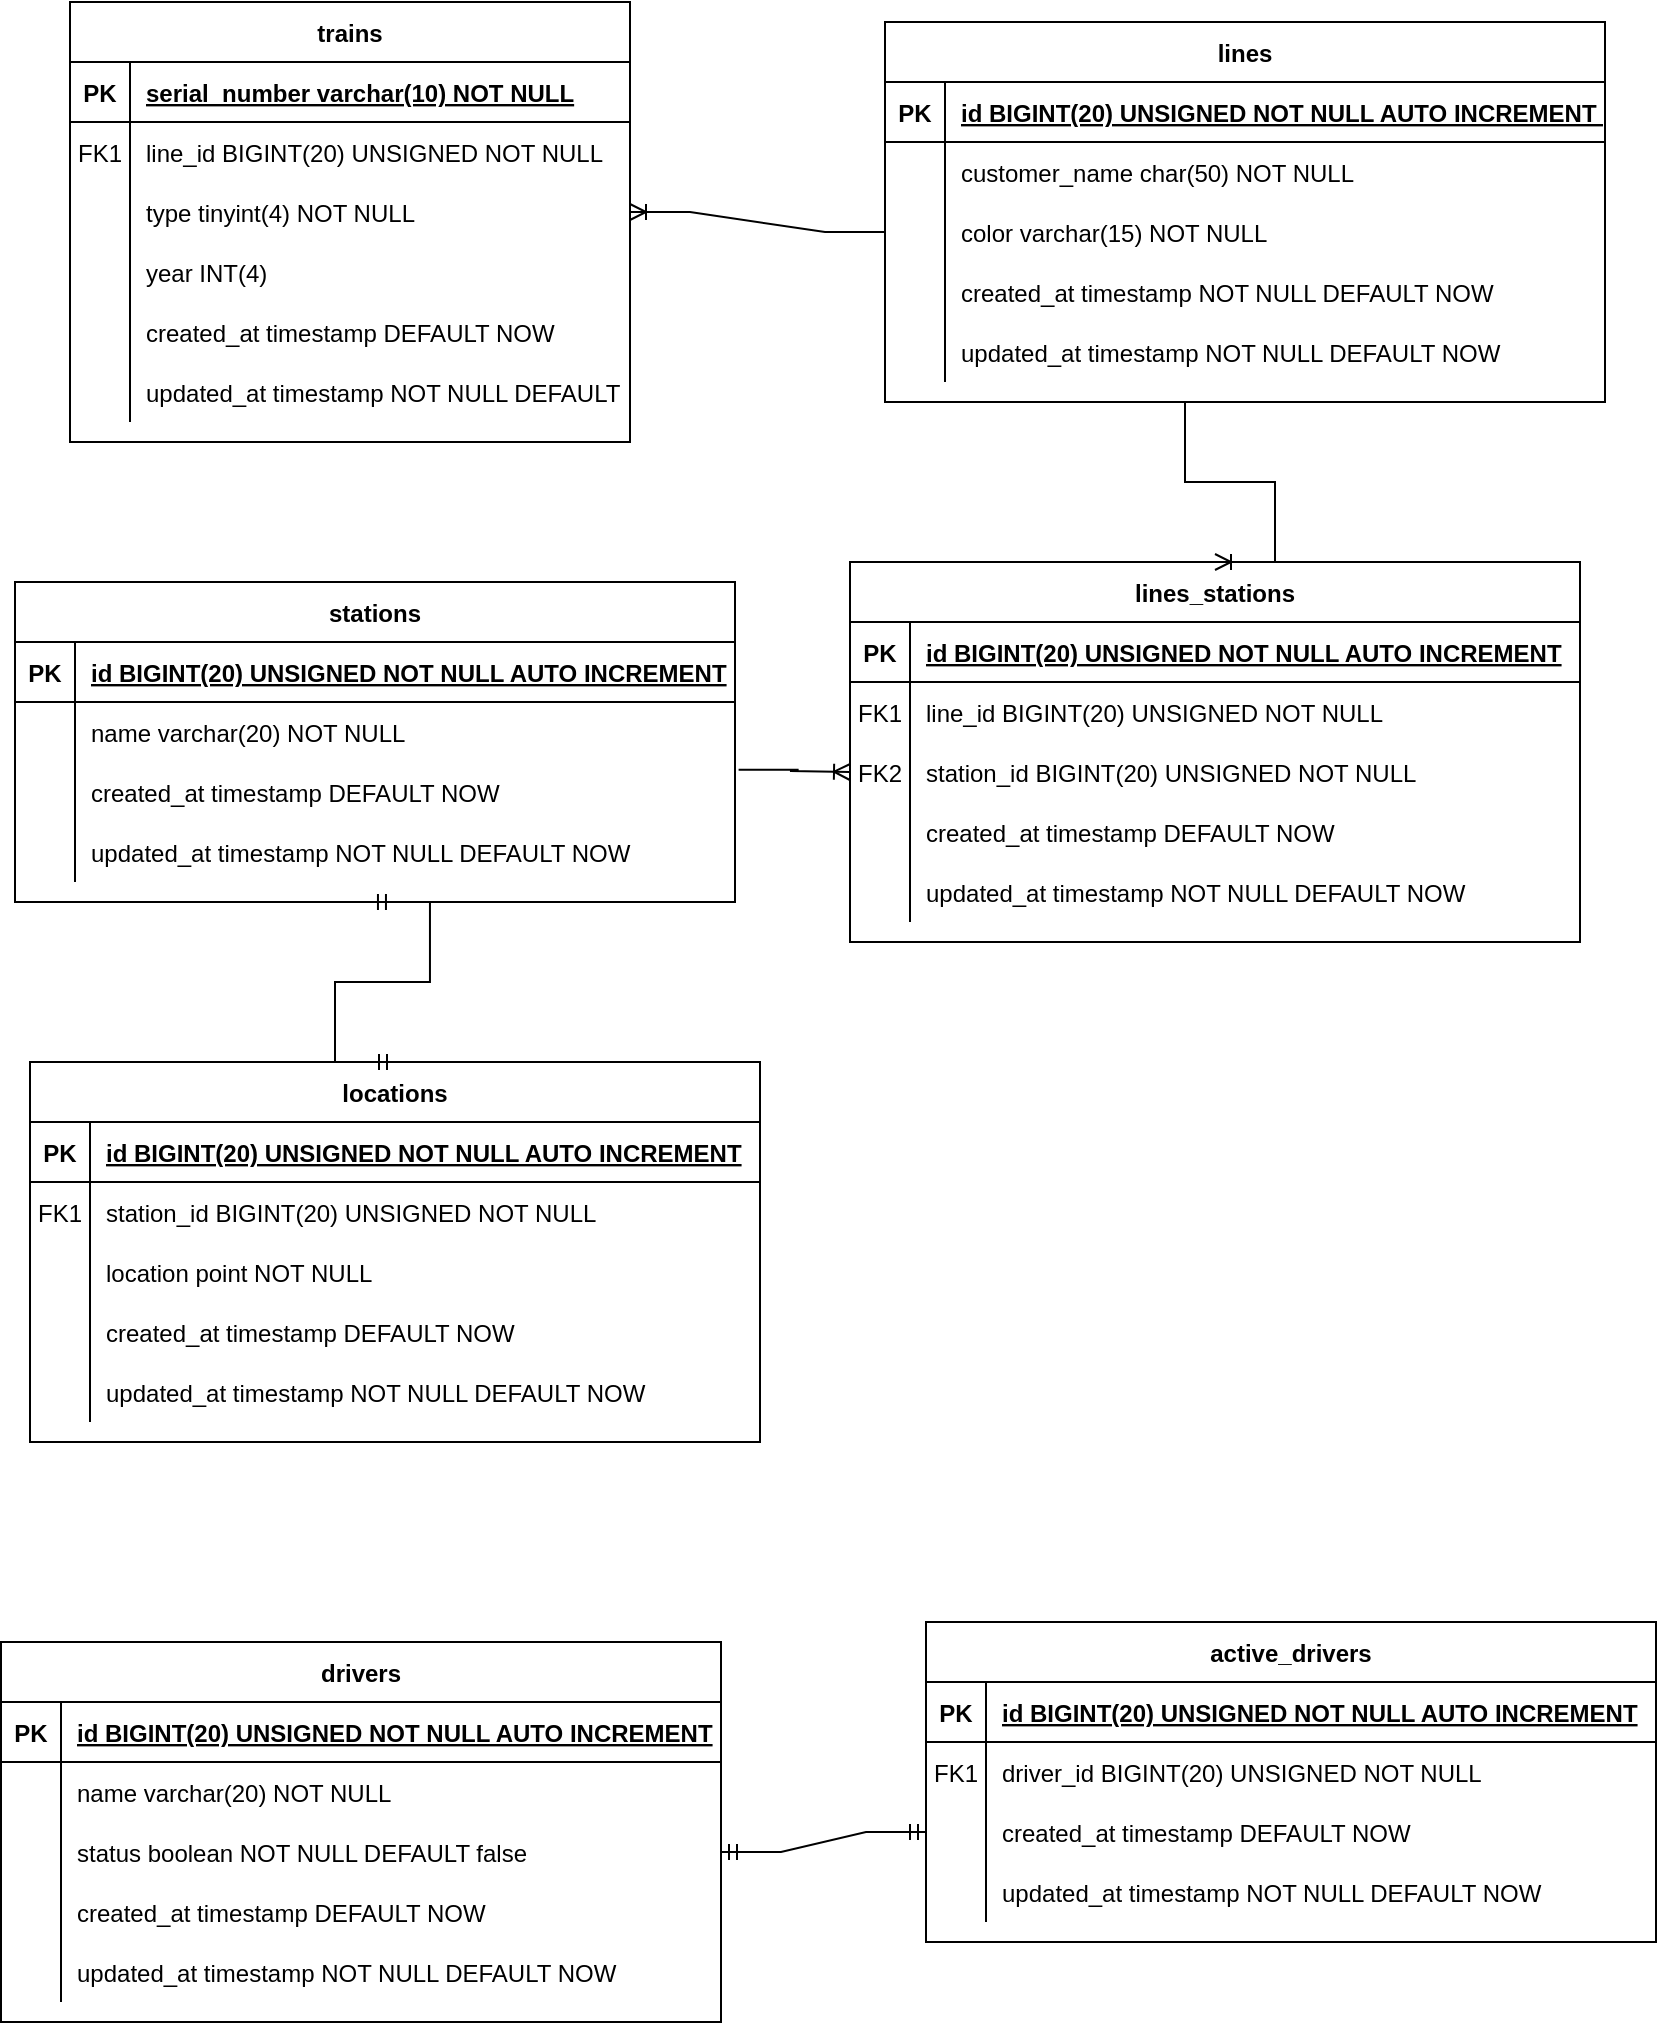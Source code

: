 <mxfile version="20.8.1" type="device"><diagram id="R2lEEEUBdFMjLlhIrx00" name="Page-1"><mxGraphModel dx="2072" dy="723" grid="1" gridSize="10" guides="1" tooltips="1" connect="1" arrows="1" fold="1" page="1" pageScale="1" pageWidth="850" pageHeight="1100" math="0" shadow="0" extFonts="Permanent Marker^https://fonts.googleapis.com/css?family=Permanent+Marker"><root><mxCell id="0"/><mxCell id="1" parent="0"/><mxCell id="Q-LQ-o-IwUL0EkkC308f-1" value="lines" style="shape=table;startSize=30;container=1;collapsible=1;childLayout=tableLayout;fixedRows=1;rowLines=0;fontStyle=1;align=center;resizeLast=1;" vertex="1" parent="1"><mxGeometry x="-392.5" y="20" width="360" height="190" as="geometry"><mxRectangle x="-790" y="250" width="70" height="30" as="alternateBounds"/></mxGeometry></mxCell><mxCell id="Q-LQ-o-IwUL0EkkC308f-2" value="" style="shape=partialRectangle;collapsible=0;dropTarget=0;pointerEvents=0;fillColor=none;points=[[0,0.5],[1,0.5]];portConstraint=eastwest;top=0;left=0;right=0;bottom=1;" vertex="1" parent="Q-LQ-o-IwUL0EkkC308f-1"><mxGeometry y="30" width="360" height="30" as="geometry"/></mxCell><mxCell id="Q-LQ-o-IwUL0EkkC308f-3" value="PK" style="shape=partialRectangle;overflow=hidden;connectable=0;fillColor=none;top=0;left=0;bottom=0;right=0;fontStyle=1;" vertex="1" parent="Q-LQ-o-IwUL0EkkC308f-2"><mxGeometry width="30" height="30" as="geometry"><mxRectangle width="30" height="30" as="alternateBounds"/></mxGeometry></mxCell><mxCell id="Q-LQ-o-IwUL0EkkC308f-4" value="id BIGINT(20) UNSIGNED NOT NULL AUTO INCREMENT " style="shape=partialRectangle;overflow=hidden;connectable=0;fillColor=none;top=0;left=0;bottom=0;right=0;align=left;spacingLeft=6;fontStyle=5;" vertex="1" parent="Q-LQ-o-IwUL0EkkC308f-2"><mxGeometry x="30" width="330" height="30" as="geometry"><mxRectangle width="330" height="30" as="alternateBounds"/></mxGeometry></mxCell><mxCell id="Q-LQ-o-IwUL0EkkC308f-5" value="" style="shape=partialRectangle;collapsible=0;dropTarget=0;pointerEvents=0;fillColor=none;points=[[0,0.5],[1,0.5]];portConstraint=eastwest;top=0;left=0;right=0;bottom=0;" vertex="1" parent="Q-LQ-o-IwUL0EkkC308f-1"><mxGeometry y="60" width="360" height="30" as="geometry"/></mxCell><mxCell id="Q-LQ-o-IwUL0EkkC308f-6" value="" style="shape=partialRectangle;overflow=hidden;connectable=0;fillColor=none;top=0;left=0;bottom=0;right=0;" vertex="1" parent="Q-LQ-o-IwUL0EkkC308f-5"><mxGeometry width="30" height="30" as="geometry"><mxRectangle width="30" height="30" as="alternateBounds"/></mxGeometry></mxCell><mxCell id="Q-LQ-o-IwUL0EkkC308f-7" value="customer_name char(50) NOT NULL" style="shape=partialRectangle;overflow=hidden;connectable=0;fillColor=none;top=0;left=0;bottom=0;right=0;align=left;spacingLeft=6;" vertex="1" parent="Q-LQ-o-IwUL0EkkC308f-5"><mxGeometry x="30" width="330" height="30" as="geometry"><mxRectangle width="330" height="30" as="alternateBounds"/></mxGeometry></mxCell><mxCell id="Q-LQ-o-IwUL0EkkC308f-8" value="" style="shape=partialRectangle;collapsible=0;dropTarget=0;pointerEvents=0;fillColor=none;points=[[0,0.5],[1,0.5]];portConstraint=eastwest;top=0;left=0;right=0;bottom=0;" vertex="1" parent="Q-LQ-o-IwUL0EkkC308f-1"><mxGeometry y="90" width="360" height="30" as="geometry"/></mxCell><mxCell id="Q-LQ-o-IwUL0EkkC308f-9" value="" style="shape=partialRectangle;overflow=hidden;connectable=0;fillColor=none;top=0;left=0;bottom=0;right=0;" vertex="1" parent="Q-LQ-o-IwUL0EkkC308f-8"><mxGeometry width="30" height="30" as="geometry"><mxRectangle width="30" height="30" as="alternateBounds"/></mxGeometry></mxCell><mxCell id="Q-LQ-o-IwUL0EkkC308f-10" value="color varchar(15) NOT NULL" style="shape=partialRectangle;overflow=hidden;connectable=0;fillColor=none;top=0;left=0;bottom=0;right=0;align=left;spacingLeft=6;" vertex="1" parent="Q-LQ-o-IwUL0EkkC308f-8"><mxGeometry x="30" width="330" height="30" as="geometry"><mxRectangle width="330" height="30" as="alternateBounds"/></mxGeometry></mxCell><mxCell id="Q-LQ-o-IwUL0EkkC308f-11" value="" style="shape=partialRectangle;collapsible=0;dropTarget=0;pointerEvents=0;fillColor=none;points=[[0,0.5],[1,0.5]];portConstraint=eastwest;top=0;left=0;right=0;bottom=0;" vertex="1" parent="Q-LQ-o-IwUL0EkkC308f-1"><mxGeometry y="120" width="360" height="30" as="geometry"/></mxCell><mxCell id="Q-LQ-o-IwUL0EkkC308f-12" value="" style="shape=partialRectangle;overflow=hidden;connectable=0;fillColor=none;top=0;left=0;bottom=0;right=0;" vertex="1" parent="Q-LQ-o-IwUL0EkkC308f-11"><mxGeometry width="30" height="30" as="geometry"><mxRectangle width="30" height="30" as="alternateBounds"/></mxGeometry></mxCell><mxCell id="Q-LQ-o-IwUL0EkkC308f-13" value="created_at timestamp NOT NULL DEFAULT NOW" style="shape=partialRectangle;overflow=hidden;connectable=0;fillColor=none;top=0;left=0;bottom=0;right=0;align=left;spacingLeft=6;" vertex="1" parent="Q-LQ-o-IwUL0EkkC308f-11"><mxGeometry x="30" width="330" height="30" as="geometry"><mxRectangle width="330" height="30" as="alternateBounds"/></mxGeometry></mxCell><mxCell id="Q-LQ-o-IwUL0EkkC308f-14" value="" style="shape=partialRectangle;collapsible=0;dropTarget=0;pointerEvents=0;fillColor=none;points=[[0,0.5],[1,0.5]];portConstraint=eastwest;top=0;left=0;right=0;bottom=0;" vertex="1" parent="Q-LQ-o-IwUL0EkkC308f-1"><mxGeometry y="150" width="360" height="30" as="geometry"/></mxCell><mxCell id="Q-LQ-o-IwUL0EkkC308f-15" value="" style="shape=partialRectangle;overflow=hidden;connectable=0;fillColor=none;top=0;left=0;bottom=0;right=0;" vertex="1" parent="Q-LQ-o-IwUL0EkkC308f-14"><mxGeometry width="30" height="30" as="geometry"><mxRectangle width="30" height="30" as="alternateBounds"/></mxGeometry></mxCell><mxCell id="Q-LQ-o-IwUL0EkkC308f-16" value="updated_at timestamp NOT NULL DEFAULT NOW" style="shape=partialRectangle;overflow=hidden;connectable=0;fillColor=none;top=0;left=0;bottom=0;right=0;align=left;spacingLeft=6;" vertex="1" parent="Q-LQ-o-IwUL0EkkC308f-14"><mxGeometry x="30" width="330" height="30" as="geometry"><mxRectangle width="330" height="30" as="alternateBounds"/></mxGeometry></mxCell><mxCell id="Q-LQ-o-IwUL0EkkC308f-32" value="trains" style="shape=table;startSize=30;container=1;collapsible=1;childLayout=tableLayout;fixedRows=1;rowLines=0;fontStyle=1;align=center;resizeLast=1;" vertex="1" parent="1"><mxGeometry x="-800" y="10" width="280" height="220" as="geometry"/></mxCell><mxCell id="Q-LQ-o-IwUL0EkkC308f-33" value="" style="shape=partialRectangle;collapsible=0;dropTarget=0;pointerEvents=0;fillColor=none;points=[[0,0.5],[1,0.5]];portConstraint=eastwest;top=0;left=0;right=0;bottom=1;" vertex="1" parent="Q-LQ-o-IwUL0EkkC308f-32"><mxGeometry y="30" width="280" height="30" as="geometry"/></mxCell><mxCell id="Q-LQ-o-IwUL0EkkC308f-34" value="PK" style="shape=partialRectangle;overflow=hidden;connectable=0;fillColor=none;top=0;left=0;bottom=0;right=0;fontStyle=1;" vertex="1" parent="Q-LQ-o-IwUL0EkkC308f-33"><mxGeometry width="30" height="30" as="geometry"><mxRectangle width="30" height="30" as="alternateBounds"/></mxGeometry></mxCell><mxCell id="Q-LQ-o-IwUL0EkkC308f-35" value="serial_number varchar(10) NOT NULL" style="shape=partialRectangle;overflow=hidden;connectable=0;fillColor=none;top=0;left=0;bottom=0;right=0;align=left;spacingLeft=6;fontStyle=5;" vertex="1" parent="Q-LQ-o-IwUL0EkkC308f-33"><mxGeometry x="30" width="250" height="30" as="geometry"><mxRectangle width="250" height="30" as="alternateBounds"/></mxGeometry></mxCell><mxCell id="Q-LQ-o-IwUL0EkkC308f-36" value="" style="shape=partialRectangle;collapsible=0;dropTarget=0;pointerEvents=0;fillColor=none;points=[[0,0.5],[1,0.5]];portConstraint=eastwest;top=0;left=0;right=0;bottom=0;" vertex="1" parent="Q-LQ-o-IwUL0EkkC308f-32"><mxGeometry y="60" width="280" height="30" as="geometry"/></mxCell><mxCell id="Q-LQ-o-IwUL0EkkC308f-37" value="FK1" style="shape=partialRectangle;overflow=hidden;connectable=0;fillColor=none;top=0;left=0;bottom=0;right=0;" vertex="1" parent="Q-LQ-o-IwUL0EkkC308f-36"><mxGeometry width="30" height="30" as="geometry"><mxRectangle width="30" height="30" as="alternateBounds"/></mxGeometry></mxCell><mxCell id="Q-LQ-o-IwUL0EkkC308f-38" value="line_id BIGINT(20) UNSIGNED NOT NULL" style="shape=partialRectangle;overflow=hidden;connectable=0;fillColor=none;top=0;left=0;bottom=0;right=0;align=left;spacingLeft=6;" vertex="1" parent="Q-LQ-o-IwUL0EkkC308f-36"><mxGeometry x="30" width="250" height="30" as="geometry"><mxRectangle width="250" height="30" as="alternateBounds"/></mxGeometry></mxCell><mxCell id="Q-LQ-o-IwUL0EkkC308f-39" value="" style="shape=partialRectangle;collapsible=0;dropTarget=0;pointerEvents=0;fillColor=none;points=[[0,0.5],[1,0.5]];portConstraint=eastwest;top=0;left=0;right=0;bottom=0;" vertex="1" parent="Q-LQ-o-IwUL0EkkC308f-32"><mxGeometry y="90" width="280" height="30" as="geometry"/></mxCell><mxCell id="Q-LQ-o-IwUL0EkkC308f-40" value="" style="shape=partialRectangle;overflow=hidden;connectable=0;fillColor=none;top=0;left=0;bottom=0;right=0;" vertex="1" parent="Q-LQ-o-IwUL0EkkC308f-39"><mxGeometry width="30" height="30" as="geometry"><mxRectangle width="30" height="30" as="alternateBounds"/></mxGeometry></mxCell><mxCell id="Q-LQ-o-IwUL0EkkC308f-41" value="type tinyint(4) NOT NULL" style="shape=partialRectangle;overflow=hidden;connectable=0;fillColor=none;top=0;left=0;bottom=0;right=0;align=left;spacingLeft=6;" vertex="1" parent="Q-LQ-o-IwUL0EkkC308f-39"><mxGeometry x="30" width="250" height="30" as="geometry"><mxRectangle width="250" height="30" as="alternateBounds"/></mxGeometry></mxCell><mxCell id="Q-LQ-o-IwUL0EkkC308f-42" value="" style="shape=partialRectangle;collapsible=0;dropTarget=0;pointerEvents=0;fillColor=none;points=[[0,0.5],[1,0.5]];portConstraint=eastwest;top=0;left=0;right=0;bottom=0;" vertex="1" parent="Q-LQ-o-IwUL0EkkC308f-32"><mxGeometry y="120" width="280" height="30" as="geometry"/></mxCell><mxCell id="Q-LQ-o-IwUL0EkkC308f-43" value="" style="shape=partialRectangle;overflow=hidden;connectable=0;fillColor=none;top=0;left=0;bottom=0;right=0;" vertex="1" parent="Q-LQ-o-IwUL0EkkC308f-42"><mxGeometry width="30" height="30" as="geometry"><mxRectangle width="30" height="30" as="alternateBounds"/></mxGeometry></mxCell><mxCell id="Q-LQ-o-IwUL0EkkC308f-44" value="year INT(4) " style="shape=partialRectangle;overflow=hidden;connectable=0;fillColor=none;top=0;left=0;bottom=0;right=0;align=left;spacingLeft=6;" vertex="1" parent="Q-LQ-o-IwUL0EkkC308f-42"><mxGeometry x="30" width="250" height="30" as="geometry"><mxRectangle width="250" height="30" as="alternateBounds"/></mxGeometry></mxCell><mxCell id="Q-LQ-o-IwUL0EkkC308f-45" value="" style="shape=partialRectangle;collapsible=0;dropTarget=0;pointerEvents=0;fillColor=none;points=[[0,0.5],[1,0.5]];portConstraint=eastwest;top=0;left=0;right=0;bottom=0;" vertex="1" parent="Q-LQ-o-IwUL0EkkC308f-32"><mxGeometry y="150" width="280" height="30" as="geometry"/></mxCell><mxCell id="Q-LQ-o-IwUL0EkkC308f-46" value="" style="shape=partialRectangle;overflow=hidden;connectable=0;fillColor=none;top=0;left=0;bottom=0;right=0;" vertex="1" parent="Q-LQ-o-IwUL0EkkC308f-45"><mxGeometry width="30" height="30" as="geometry"><mxRectangle width="30" height="30" as="alternateBounds"/></mxGeometry></mxCell><mxCell id="Q-LQ-o-IwUL0EkkC308f-47" value="created_at timestamp DEFAULT NOW" style="shape=partialRectangle;overflow=hidden;connectable=0;fillColor=none;top=0;left=0;bottom=0;right=0;align=left;spacingLeft=6;" vertex="1" parent="Q-LQ-o-IwUL0EkkC308f-45"><mxGeometry x="30" width="250" height="30" as="geometry"><mxRectangle width="250" height="30" as="alternateBounds"/></mxGeometry></mxCell><mxCell id="Q-LQ-o-IwUL0EkkC308f-48" value="" style="shape=partialRectangle;collapsible=0;dropTarget=0;pointerEvents=0;fillColor=none;points=[[0,0.5],[1,0.5]];portConstraint=eastwest;top=0;left=0;right=0;bottom=0;" vertex="1" parent="Q-LQ-o-IwUL0EkkC308f-32"><mxGeometry y="180" width="280" height="30" as="geometry"/></mxCell><mxCell id="Q-LQ-o-IwUL0EkkC308f-49" value="" style="shape=partialRectangle;overflow=hidden;connectable=0;fillColor=none;top=0;left=0;bottom=0;right=0;" vertex="1" parent="Q-LQ-o-IwUL0EkkC308f-48"><mxGeometry width="30" height="30" as="geometry"><mxRectangle width="30" height="30" as="alternateBounds"/></mxGeometry></mxCell><mxCell id="Q-LQ-o-IwUL0EkkC308f-50" value="updated_at timestamp NOT NULL DEFAULT NOW" style="shape=partialRectangle;overflow=hidden;connectable=0;fillColor=none;top=0;left=0;bottom=0;right=0;align=left;spacingLeft=6;" vertex="1" parent="Q-LQ-o-IwUL0EkkC308f-48"><mxGeometry x="30" width="250" height="30" as="geometry"><mxRectangle width="250" height="30" as="alternateBounds"/></mxGeometry></mxCell><mxCell id="Q-LQ-o-IwUL0EkkC308f-51" value="stations" style="shape=table;startSize=30;container=1;collapsible=1;childLayout=tableLayout;fixedRows=1;rowLines=0;fontStyle=1;align=center;resizeLast=1;" vertex="1" parent="1"><mxGeometry x="-827.5" y="300" width="360" height="160" as="geometry"/></mxCell><mxCell id="Q-LQ-o-IwUL0EkkC308f-52" value="" style="shape=partialRectangle;collapsible=0;dropTarget=0;pointerEvents=0;fillColor=none;points=[[0,0.5],[1,0.5]];portConstraint=eastwest;top=0;left=0;right=0;bottom=1;" vertex="1" parent="Q-LQ-o-IwUL0EkkC308f-51"><mxGeometry y="30" width="360" height="30" as="geometry"/></mxCell><mxCell id="Q-LQ-o-IwUL0EkkC308f-53" value="PK" style="shape=partialRectangle;overflow=hidden;connectable=0;fillColor=none;top=0;left=0;bottom=0;right=0;fontStyle=1;" vertex="1" parent="Q-LQ-o-IwUL0EkkC308f-52"><mxGeometry width="30" height="30" as="geometry"><mxRectangle width="30" height="30" as="alternateBounds"/></mxGeometry></mxCell><mxCell id="Q-LQ-o-IwUL0EkkC308f-54" value="id BIGINT(20) UNSIGNED NOT NULL AUTO INCREMENT" style="shape=partialRectangle;overflow=hidden;connectable=0;fillColor=none;top=0;left=0;bottom=0;right=0;align=left;spacingLeft=6;fontStyle=5;" vertex="1" parent="Q-LQ-o-IwUL0EkkC308f-52"><mxGeometry x="30" width="330" height="30" as="geometry"><mxRectangle width="330" height="30" as="alternateBounds"/></mxGeometry></mxCell><mxCell id="Q-LQ-o-IwUL0EkkC308f-58" value="" style="shape=partialRectangle;collapsible=0;dropTarget=0;pointerEvents=0;fillColor=none;points=[[0,0.5],[1,0.5]];portConstraint=eastwest;top=0;left=0;right=0;bottom=0;" vertex="1" parent="Q-LQ-o-IwUL0EkkC308f-51"><mxGeometry y="60" width="360" height="30" as="geometry"/></mxCell><mxCell id="Q-LQ-o-IwUL0EkkC308f-59" value="" style="shape=partialRectangle;overflow=hidden;connectable=0;fillColor=none;top=0;left=0;bottom=0;right=0;" vertex="1" parent="Q-LQ-o-IwUL0EkkC308f-58"><mxGeometry width="30" height="30" as="geometry"><mxRectangle width="30" height="30" as="alternateBounds"/></mxGeometry></mxCell><mxCell id="Q-LQ-o-IwUL0EkkC308f-60" value="name varchar(20) NOT NULL" style="shape=partialRectangle;overflow=hidden;connectable=0;fillColor=none;top=0;left=0;bottom=0;right=0;align=left;spacingLeft=6;" vertex="1" parent="Q-LQ-o-IwUL0EkkC308f-58"><mxGeometry x="30" width="330" height="30" as="geometry"><mxRectangle width="330" height="30" as="alternateBounds"/></mxGeometry></mxCell><mxCell id="Q-LQ-o-IwUL0EkkC308f-64" value="" style="shape=partialRectangle;collapsible=0;dropTarget=0;pointerEvents=0;fillColor=none;points=[[0,0.5],[1,0.5]];portConstraint=eastwest;top=0;left=0;right=0;bottom=0;" vertex="1" parent="Q-LQ-o-IwUL0EkkC308f-51"><mxGeometry y="90" width="360" height="30" as="geometry"/></mxCell><mxCell id="Q-LQ-o-IwUL0EkkC308f-65" value="" style="shape=partialRectangle;overflow=hidden;connectable=0;fillColor=none;top=0;left=0;bottom=0;right=0;" vertex="1" parent="Q-LQ-o-IwUL0EkkC308f-64"><mxGeometry width="30" height="30" as="geometry"><mxRectangle width="30" height="30" as="alternateBounds"/></mxGeometry></mxCell><mxCell id="Q-LQ-o-IwUL0EkkC308f-66" value="created_at timestamp DEFAULT NOW" style="shape=partialRectangle;overflow=hidden;connectable=0;fillColor=none;top=0;left=0;bottom=0;right=0;align=left;spacingLeft=6;" vertex="1" parent="Q-LQ-o-IwUL0EkkC308f-64"><mxGeometry x="30" width="330" height="30" as="geometry"><mxRectangle width="330" height="30" as="alternateBounds"/></mxGeometry></mxCell><mxCell id="Q-LQ-o-IwUL0EkkC308f-67" value="" style="shape=partialRectangle;collapsible=0;dropTarget=0;pointerEvents=0;fillColor=none;points=[[0,0.5],[1,0.5]];portConstraint=eastwest;top=0;left=0;right=0;bottom=0;" vertex="1" parent="Q-LQ-o-IwUL0EkkC308f-51"><mxGeometry y="120" width="360" height="30" as="geometry"/></mxCell><mxCell id="Q-LQ-o-IwUL0EkkC308f-68" value="" style="shape=partialRectangle;overflow=hidden;connectable=0;fillColor=none;top=0;left=0;bottom=0;right=0;" vertex="1" parent="Q-LQ-o-IwUL0EkkC308f-67"><mxGeometry width="30" height="30" as="geometry"><mxRectangle width="30" height="30" as="alternateBounds"/></mxGeometry></mxCell><mxCell id="Q-LQ-o-IwUL0EkkC308f-69" value="updated_at timestamp NOT NULL DEFAULT NOW" style="shape=partialRectangle;overflow=hidden;connectable=0;fillColor=none;top=0;left=0;bottom=0;right=0;align=left;spacingLeft=6;" vertex="1" parent="Q-LQ-o-IwUL0EkkC308f-67"><mxGeometry x="30" width="330" height="30" as="geometry"><mxRectangle width="330" height="30" as="alternateBounds"/></mxGeometry></mxCell><mxCell id="Q-LQ-o-IwUL0EkkC308f-71" value="lines_stations" style="shape=table;startSize=30;container=1;collapsible=1;childLayout=tableLayout;fixedRows=1;rowLines=0;fontStyle=1;align=center;resizeLast=1;" vertex="1" parent="1"><mxGeometry x="-410" y="290" width="365" height="190" as="geometry"/></mxCell><mxCell id="Q-LQ-o-IwUL0EkkC308f-72" value="" style="shape=partialRectangle;collapsible=0;dropTarget=0;pointerEvents=0;fillColor=none;points=[[0,0.5],[1,0.5]];portConstraint=eastwest;top=0;left=0;right=0;bottom=1;" vertex="1" parent="Q-LQ-o-IwUL0EkkC308f-71"><mxGeometry y="30" width="365" height="30" as="geometry"/></mxCell><mxCell id="Q-LQ-o-IwUL0EkkC308f-73" value="PK" style="shape=partialRectangle;overflow=hidden;connectable=0;fillColor=none;top=0;left=0;bottom=0;right=0;fontStyle=1;" vertex="1" parent="Q-LQ-o-IwUL0EkkC308f-72"><mxGeometry width="30" height="30" as="geometry"><mxRectangle width="30" height="30" as="alternateBounds"/></mxGeometry></mxCell><mxCell id="Q-LQ-o-IwUL0EkkC308f-74" value="id BIGINT(20) UNSIGNED NOT NULL AUTO INCREMENT" style="shape=partialRectangle;overflow=hidden;connectable=0;fillColor=none;top=0;left=0;bottom=0;right=0;align=left;spacingLeft=6;fontStyle=5;" vertex="1" parent="Q-LQ-o-IwUL0EkkC308f-72"><mxGeometry x="30" width="335" height="30" as="geometry"><mxRectangle width="335" height="30" as="alternateBounds"/></mxGeometry></mxCell><mxCell id="Q-LQ-o-IwUL0EkkC308f-75" value="" style="shape=partialRectangle;collapsible=0;dropTarget=0;pointerEvents=0;fillColor=none;points=[[0,0.5],[1,0.5]];portConstraint=eastwest;top=0;left=0;right=0;bottom=0;" vertex="1" parent="Q-LQ-o-IwUL0EkkC308f-71"><mxGeometry y="60" width="365" height="30" as="geometry"/></mxCell><mxCell id="Q-LQ-o-IwUL0EkkC308f-76" value="FK1" style="shape=partialRectangle;overflow=hidden;connectable=0;fillColor=none;top=0;left=0;bottom=0;right=0;" vertex="1" parent="Q-LQ-o-IwUL0EkkC308f-75"><mxGeometry width="30" height="30" as="geometry"><mxRectangle width="30" height="30" as="alternateBounds"/></mxGeometry></mxCell><mxCell id="Q-LQ-o-IwUL0EkkC308f-77" value="line_id BIGINT(20) UNSIGNED NOT NULL" style="shape=partialRectangle;overflow=hidden;connectable=0;fillColor=none;top=0;left=0;bottom=0;right=0;align=left;spacingLeft=6;" vertex="1" parent="Q-LQ-o-IwUL0EkkC308f-75"><mxGeometry x="30" width="335" height="30" as="geometry"><mxRectangle width="335" height="30" as="alternateBounds"/></mxGeometry></mxCell><mxCell id="Q-LQ-o-IwUL0EkkC308f-90" value="" style="shape=partialRectangle;collapsible=0;dropTarget=0;pointerEvents=0;fillColor=none;points=[[0,0.5],[1,0.5]];portConstraint=eastwest;top=0;left=0;right=0;bottom=0;" vertex="1" parent="Q-LQ-o-IwUL0EkkC308f-71"><mxGeometry y="90" width="365" height="30" as="geometry"/></mxCell><mxCell id="Q-LQ-o-IwUL0EkkC308f-91" value="FK2" style="shape=partialRectangle;overflow=hidden;connectable=0;fillColor=none;top=0;left=0;bottom=0;right=0;" vertex="1" parent="Q-LQ-o-IwUL0EkkC308f-90"><mxGeometry width="30" height="30" as="geometry"><mxRectangle width="30" height="30" as="alternateBounds"/></mxGeometry></mxCell><mxCell id="Q-LQ-o-IwUL0EkkC308f-92" value="station_id BIGINT(20) UNSIGNED NOT NULL" style="shape=partialRectangle;overflow=hidden;connectable=0;fillColor=none;top=0;left=0;bottom=0;right=0;align=left;spacingLeft=6;" vertex="1" parent="Q-LQ-o-IwUL0EkkC308f-90"><mxGeometry x="30" width="335" height="30" as="geometry"><mxRectangle width="335" height="30" as="alternateBounds"/></mxGeometry></mxCell><mxCell id="Q-LQ-o-IwUL0EkkC308f-93" value="" style="shape=partialRectangle;collapsible=0;dropTarget=0;pointerEvents=0;fillColor=none;points=[[0,0.5],[1,0.5]];portConstraint=eastwest;top=0;left=0;right=0;bottom=0;" vertex="1" parent="Q-LQ-o-IwUL0EkkC308f-71"><mxGeometry y="120" width="365" height="30" as="geometry"/></mxCell><mxCell id="Q-LQ-o-IwUL0EkkC308f-94" value="" style="shape=partialRectangle;overflow=hidden;connectable=0;fillColor=none;top=0;left=0;bottom=0;right=0;" vertex="1" parent="Q-LQ-o-IwUL0EkkC308f-93"><mxGeometry width="30" height="30" as="geometry"><mxRectangle width="30" height="30" as="alternateBounds"/></mxGeometry></mxCell><mxCell id="Q-LQ-o-IwUL0EkkC308f-95" value="created_at timestamp DEFAULT NOW" style="shape=partialRectangle;overflow=hidden;connectable=0;fillColor=none;top=0;left=0;bottom=0;right=0;align=left;spacingLeft=6;" vertex="1" parent="Q-LQ-o-IwUL0EkkC308f-93"><mxGeometry x="30" width="335" height="30" as="geometry"><mxRectangle width="335" height="30" as="alternateBounds"/></mxGeometry></mxCell><mxCell id="Q-LQ-o-IwUL0EkkC308f-96" value="" style="shape=partialRectangle;collapsible=0;dropTarget=0;pointerEvents=0;fillColor=none;points=[[0,0.5],[1,0.5]];portConstraint=eastwest;top=0;left=0;right=0;bottom=0;" vertex="1" parent="Q-LQ-o-IwUL0EkkC308f-71"><mxGeometry y="150" width="365" height="30" as="geometry"/></mxCell><mxCell id="Q-LQ-o-IwUL0EkkC308f-97" value="" style="shape=partialRectangle;overflow=hidden;connectable=0;fillColor=none;top=0;left=0;bottom=0;right=0;" vertex="1" parent="Q-LQ-o-IwUL0EkkC308f-96"><mxGeometry width="30" height="30" as="geometry"><mxRectangle width="30" height="30" as="alternateBounds"/></mxGeometry></mxCell><mxCell id="Q-LQ-o-IwUL0EkkC308f-98" value="updated_at timestamp NOT NULL DEFAULT NOW" style="shape=partialRectangle;overflow=hidden;connectable=0;fillColor=none;top=0;left=0;bottom=0;right=0;align=left;spacingLeft=6;" vertex="1" parent="Q-LQ-o-IwUL0EkkC308f-96"><mxGeometry x="30" width="335" height="30" as="geometry"><mxRectangle width="335" height="30" as="alternateBounds"/></mxGeometry></mxCell><mxCell id="Q-LQ-o-IwUL0EkkC308f-115" value="locations" style="shape=table;startSize=30;container=1;collapsible=1;childLayout=tableLayout;fixedRows=1;rowLines=0;fontStyle=1;align=center;resizeLast=1;" vertex="1" parent="1"><mxGeometry x="-820" y="540" width="365" height="190" as="geometry"/></mxCell><mxCell id="Q-LQ-o-IwUL0EkkC308f-116" value="" style="shape=partialRectangle;collapsible=0;dropTarget=0;pointerEvents=0;fillColor=none;points=[[0,0.5],[1,0.5]];portConstraint=eastwest;top=0;left=0;right=0;bottom=1;" vertex="1" parent="Q-LQ-o-IwUL0EkkC308f-115"><mxGeometry y="30" width="365" height="30" as="geometry"/></mxCell><mxCell id="Q-LQ-o-IwUL0EkkC308f-117" value="PK" style="shape=partialRectangle;overflow=hidden;connectable=0;fillColor=none;top=0;left=0;bottom=0;right=0;fontStyle=1;" vertex="1" parent="Q-LQ-o-IwUL0EkkC308f-116"><mxGeometry width="30" height="30" as="geometry"><mxRectangle width="30" height="30" as="alternateBounds"/></mxGeometry></mxCell><mxCell id="Q-LQ-o-IwUL0EkkC308f-118" value="id BIGINT(20) UNSIGNED NOT NULL AUTO INCREMENT" style="shape=partialRectangle;overflow=hidden;connectable=0;fillColor=none;top=0;left=0;bottom=0;right=0;align=left;spacingLeft=6;fontStyle=5;" vertex="1" parent="Q-LQ-o-IwUL0EkkC308f-116"><mxGeometry x="30" width="335" height="30" as="geometry"><mxRectangle width="335" height="30" as="alternateBounds"/></mxGeometry></mxCell><mxCell id="Q-LQ-o-IwUL0EkkC308f-122" value="" style="shape=partialRectangle;collapsible=0;dropTarget=0;pointerEvents=0;fillColor=none;points=[[0,0.5],[1,0.5]];portConstraint=eastwest;top=0;left=0;right=0;bottom=0;" vertex="1" parent="Q-LQ-o-IwUL0EkkC308f-115"><mxGeometry y="60" width="365" height="30" as="geometry"/></mxCell><mxCell id="Q-LQ-o-IwUL0EkkC308f-123" value="FK1" style="shape=partialRectangle;overflow=hidden;connectable=0;fillColor=none;top=0;left=0;bottom=0;right=0;" vertex="1" parent="Q-LQ-o-IwUL0EkkC308f-122"><mxGeometry width="30" height="30" as="geometry"><mxRectangle width="30" height="30" as="alternateBounds"/></mxGeometry></mxCell><mxCell id="Q-LQ-o-IwUL0EkkC308f-124" value="station_id BIGINT(20) UNSIGNED NOT NULL" style="shape=partialRectangle;overflow=hidden;connectable=0;fillColor=none;top=0;left=0;bottom=0;right=0;align=left;spacingLeft=6;" vertex="1" parent="Q-LQ-o-IwUL0EkkC308f-122"><mxGeometry x="30" width="335" height="30" as="geometry"><mxRectangle width="335" height="30" as="alternateBounds"/></mxGeometry></mxCell><mxCell id="Q-LQ-o-IwUL0EkkC308f-134" value="" style="shape=partialRectangle;collapsible=0;dropTarget=0;pointerEvents=0;fillColor=none;points=[[0,0.5],[1,0.5]];portConstraint=eastwest;top=0;left=0;right=0;bottom=0;" vertex="1" parent="Q-LQ-o-IwUL0EkkC308f-115"><mxGeometry y="90" width="365" height="30" as="geometry"/></mxCell><mxCell id="Q-LQ-o-IwUL0EkkC308f-135" value="" style="shape=partialRectangle;overflow=hidden;connectable=0;fillColor=none;top=0;left=0;bottom=0;right=0;" vertex="1" parent="Q-LQ-o-IwUL0EkkC308f-134"><mxGeometry width="30" height="30" as="geometry"><mxRectangle width="30" height="30" as="alternateBounds"/></mxGeometry></mxCell><mxCell id="Q-LQ-o-IwUL0EkkC308f-136" value="location point NOT NULL" style="shape=partialRectangle;overflow=hidden;connectable=0;fillColor=none;top=0;left=0;bottom=0;right=0;align=left;spacingLeft=6;" vertex="1" parent="Q-LQ-o-IwUL0EkkC308f-134"><mxGeometry x="30" width="335" height="30" as="geometry"><mxRectangle width="335" height="30" as="alternateBounds"/></mxGeometry></mxCell><mxCell id="Q-LQ-o-IwUL0EkkC308f-125" value="" style="shape=partialRectangle;collapsible=0;dropTarget=0;pointerEvents=0;fillColor=none;points=[[0,0.5],[1,0.5]];portConstraint=eastwest;top=0;left=0;right=0;bottom=0;" vertex="1" parent="Q-LQ-o-IwUL0EkkC308f-115"><mxGeometry y="120" width="365" height="30" as="geometry"/></mxCell><mxCell id="Q-LQ-o-IwUL0EkkC308f-126" value="" style="shape=partialRectangle;overflow=hidden;connectable=0;fillColor=none;top=0;left=0;bottom=0;right=0;" vertex="1" parent="Q-LQ-o-IwUL0EkkC308f-125"><mxGeometry width="30" height="30" as="geometry"><mxRectangle width="30" height="30" as="alternateBounds"/></mxGeometry></mxCell><mxCell id="Q-LQ-o-IwUL0EkkC308f-127" value="created_at timestamp DEFAULT NOW" style="shape=partialRectangle;overflow=hidden;connectable=0;fillColor=none;top=0;left=0;bottom=0;right=0;align=left;spacingLeft=6;" vertex="1" parent="Q-LQ-o-IwUL0EkkC308f-125"><mxGeometry x="30" width="335" height="30" as="geometry"><mxRectangle width="335" height="30" as="alternateBounds"/></mxGeometry></mxCell><mxCell id="Q-LQ-o-IwUL0EkkC308f-128" value="" style="shape=partialRectangle;collapsible=0;dropTarget=0;pointerEvents=0;fillColor=none;points=[[0,0.5],[1,0.5]];portConstraint=eastwest;top=0;left=0;right=0;bottom=0;" vertex="1" parent="Q-LQ-o-IwUL0EkkC308f-115"><mxGeometry y="150" width="365" height="30" as="geometry"/></mxCell><mxCell id="Q-LQ-o-IwUL0EkkC308f-129" value="" style="shape=partialRectangle;overflow=hidden;connectable=0;fillColor=none;top=0;left=0;bottom=0;right=0;" vertex="1" parent="Q-LQ-o-IwUL0EkkC308f-128"><mxGeometry width="30" height="30" as="geometry"><mxRectangle width="30" height="30" as="alternateBounds"/></mxGeometry></mxCell><mxCell id="Q-LQ-o-IwUL0EkkC308f-130" value="updated_at timestamp NOT NULL DEFAULT NOW" style="shape=partialRectangle;overflow=hidden;connectable=0;fillColor=none;top=0;left=0;bottom=0;right=0;align=left;spacingLeft=6;" vertex="1" parent="Q-LQ-o-IwUL0EkkC308f-128"><mxGeometry x="30" width="335" height="30" as="geometry"><mxRectangle width="335" height="30" as="alternateBounds"/></mxGeometry></mxCell><mxCell id="Q-LQ-o-IwUL0EkkC308f-137" value="drivers" style="shape=table;startSize=30;container=1;collapsible=1;childLayout=tableLayout;fixedRows=1;rowLines=0;fontStyle=1;align=center;resizeLast=1;" vertex="1" parent="1"><mxGeometry x="-834.5" y="830" width="360" height="190" as="geometry"/></mxCell><mxCell id="Q-LQ-o-IwUL0EkkC308f-138" value="" style="shape=partialRectangle;collapsible=0;dropTarget=0;pointerEvents=0;fillColor=none;points=[[0,0.5],[1,0.5]];portConstraint=eastwest;top=0;left=0;right=0;bottom=1;" vertex="1" parent="Q-LQ-o-IwUL0EkkC308f-137"><mxGeometry y="30" width="360" height="30" as="geometry"/></mxCell><mxCell id="Q-LQ-o-IwUL0EkkC308f-139" value="PK" style="shape=partialRectangle;overflow=hidden;connectable=0;fillColor=none;top=0;left=0;bottom=0;right=0;fontStyle=1;" vertex="1" parent="Q-LQ-o-IwUL0EkkC308f-138"><mxGeometry width="30" height="30" as="geometry"><mxRectangle width="30" height="30" as="alternateBounds"/></mxGeometry></mxCell><mxCell id="Q-LQ-o-IwUL0EkkC308f-140" value="id BIGINT(20) UNSIGNED NOT NULL AUTO INCREMENT" style="shape=partialRectangle;overflow=hidden;connectable=0;fillColor=none;top=0;left=0;bottom=0;right=0;align=left;spacingLeft=6;fontStyle=5;" vertex="1" parent="Q-LQ-o-IwUL0EkkC308f-138"><mxGeometry x="30" width="330" height="30" as="geometry"><mxRectangle width="330" height="30" as="alternateBounds"/></mxGeometry></mxCell><mxCell id="Q-LQ-o-IwUL0EkkC308f-141" value="" style="shape=partialRectangle;collapsible=0;dropTarget=0;pointerEvents=0;fillColor=none;points=[[0,0.5],[1,0.5]];portConstraint=eastwest;top=0;left=0;right=0;bottom=0;" vertex="1" parent="Q-LQ-o-IwUL0EkkC308f-137"><mxGeometry y="60" width="360" height="30" as="geometry"/></mxCell><mxCell id="Q-LQ-o-IwUL0EkkC308f-142" value="" style="shape=partialRectangle;overflow=hidden;connectable=0;fillColor=none;top=0;left=0;bottom=0;right=0;" vertex="1" parent="Q-LQ-o-IwUL0EkkC308f-141"><mxGeometry width="30" height="30" as="geometry"><mxRectangle width="30" height="30" as="alternateBounds"/></mxGeometry></mxCell><mxCell id="Q-LQ-o-IwUL0EkkC308f-143" value="name varchar(20) NOT NULL" style="shape=partialRectangle;overflow=hidden;connectable=0;fillColor=none;top=0;left=0;bottom=0;right=0;align=left;spacingLeft=6;" vertex="1" parent="Q-LQ-o-IwUL0EkkC308f-141"><mxGeometry x="30" width="330" height="30" as="geometry"><mxRectangle width="330" height="30" as="alternateBounds"/></mxGeometry></mxCell><mxCell id="Q-LQ-o-IwUL0EkkC308f-153" value="" style="shape=partialRectangle;collapsible=0;dropTarget=0;pointerEvents=0;fillColor=none;points=[[0,0.5],[1,0.5]];portConstraint=eastwest;top=0;left=0;right=0;bottom=0;" vertex="1" parent="Q-LQ-o-IwUL0EkkC308f-137"><mxGeometry y="90" width="360" height="30" as="geometry"/></mxCell><mxCell id="Q-LQ-o-IwUL0EkkC308f-154" value="" style="shape=partialRectangle;overflow=hidden;connectable=0;fillColor=none;top=0;left=0;bottom=0;right=0;" vertex="1" parent="Q-LQ-o-IwUL0EkkC308f-153"><mxGeometry width="30" height="30" as="geometry"><mxRectangle width="30" height="30" as="alternateBounds"/></mxGeometry></mxCell><mxCell id="Q-LQ-o-IwUL0EkkC308f-155" value="status boolean NOT NULL DEFAULT false " style="shape=partialRectangle;overflow=hidden;connectable=0;fillColor=none;top=0;left=0;bottom=0;right=0;align=left;spacingLeft=6;" vertex="1" parent="Q-LQ-o-IwUL0EkkC308f-153"><mxGeometry x="30" width="330" height="30" as="geometry"><mxRectangle width="330" height="30" as="alternateBounds"/></mxGeometry></mxCell><mxCell id="Q-LQ-o-IwUL0EkkC308f-147" value="" style="shape=partialRectangle;collapsible=0;dropTarget=0;pointerEvents=0;fillColor=none;points=[[0,0.5],[1,0.5]];portConstraint=eastwest;top=0;left=0;right=0;bottom=0;" vertex="1" parent="Q-LQ-o-IwUL0EkkC308f-137"><mxGeometry y="120" width="360" height="30" as="geometry"/></mxCell><mxCell id="Q-LQ-o-IwUL0EkkC308f-148" value="" style="shape=partialRectangle;overflow=hidden;connectable=0;fillColor=none;top=0;left=0;bottom=0;right=0;" vertex="1" parent="Q-LQ-o-IwUL0EkkC308f-147"><mxGeometry width="30" height="30" as="geometry"><mxRectangle width="30" height="30" as="alternateBounds"/></mxGeometry></mxCell><mxCell id="Q-LQ-o-IwUL0EkkC308f-149" value="created_at timestamp DEFAULT NOW" style="shape=partialRectangle;overflow=hidden;connectable=0;fillColor=none;top=0;left=0;bottom=0;right=0;align=left;spacingLeft=6;" vertex="1" parent="Q-LQ-o-IwUL0EkkC308f-147"><mxGeometry x="30" width="330" height="30" as="geometry"><mxRectangle width="330" height="30" as="alternateBounds"/></mxGeometry></mxCell><mxCell id="Q-LQ-o-IwUL0EkkC308f-150" value="" style="shape=partialRectangle;collapsible=0;dropTarget=0;pointerEvents=0;fillColor=none;points=[[0,0.5],[1,0.5]];portConstraint=eastwest;top=0;left=0;right=0;bottom=0;" vertex="1" parent="Q-LQ-o-IwUL0EkkC308f-137"><mxGeometry y="150" width="360" height="30" as="geometry"/></mxCell><mxCell id="Q-LQ-o-IwUL0EkkC308f-151" value="" style="shape=partialRectangle;overflow=hidden;connectable=0;fillColor=none;top=0;left=0;bottom=0;right=0;" vertex="1" parent="Q-LQ-o-IwUL0EkkC308f-150"><mxGeometry width="30" height="30" as="geometry"><mxRectangle width="30" height="30" as="alternateBounds"/></mxGeometry></mxCell><mxCell id="Q-LQ-o-IwUL0EkkC308f-152" value="updated_at timestamp NOT NULL DEFAULT NOW" style="shape=partialRectangle;overflow=hidden;connectable=0;fillColor=none;top=0;left=0;bottom=0;right=0;align=left;spacingLeft=6;" vertex="1" parent="Q-LQ-o-IwUL0EkkC308f-150"><mxGeometry x="30" width="330" height="30" as="geometry"><mxRectangle width="330" height="30" as="alternateBounds"/></mxGeometry></mxCell><mxCell id="Q-LQ-o-IwUL0EkkC308f-156" value="active_drivers" style="shape=table;startSize=30;container=1;collapsible=1;childLayout=tableLayout;fixedRows=1;rowLines=0;fontStyle=1;align=center;resizeLast=1;" vertex="1" parent="1"><mxGeometry x="-372" y="820" width="365" height="160" as="geometry"/></mxCell><mxCell id="Q-LQ-o-IwUL0EkkC308f-157" value="" style="shape=partialRectangle;collapsible=0;dropTarget=0;pointerEvents=0;fillColor=none;points=[[0,0.5],[1,0.5]];portConstraint=eastwest;top=0;left=0;right=0;bottom=1;" vertex="1" parent="Q-LQ-o-IwUL0EkkC308f-156"><mxGeometry y="30" width="365" height="30" as="geometry"/></mxCell><mxCell id="Q-LQ-o-IwUL0EkkC308f-158" value="PK" style="shape=partialRectangle;overflow=hidden;connectable=0;fillColor=none;top=0;left=0;bottom=0;right=0;fontStyle=1;" vertex="1" parent="Q-LQ-o-IwUL0EkkC308f-157"><mxGeometry width="30" height="30" as="geometry"><mxRectangle width="30" height="30" as="alternateBounds"/></mxGeometry></mxCell><mxCell id="Q-LQ-o-IwUL0EkkC308f-159" value="id BIGINT(20) UNSIGNED NOT NULL AUTO INCREMENT" style="shape=partialRectangle;overflow=hidden;connectable=0;fillColor=none;top=0;left=0;bottom=0;right=0;align=left;spacingLeft=6;fontStyle=5;" vertex="1" parent="Q-LQ-o-IwUL0EkkC308f-157"><mxGeometry x="30" width="335" height="30" as="geometry"><mxRectangle width="335" height="30" as="alternateBounds"/></mxGeometry></mxCell><mxCell id="Q-LQ-o-IwUL0EkkC308f-160" value="" style="shape=partialRectangle;collapsible=0;dropTarget=0;pointerEvents=0;fillColor=none;points=[[0,0.5],[1,0.5]];portConstraint=eastwest;top=0;left=0;right=0;bottom=0;" vertex="1" parent="Q-LQ-o-IwUL0EkkC308f-156"><mxGeometry y="60" width="365" height="30" as="geometry"/></mxCell><mxCell id="Q-LQ-o-IwUL0EkkC308f-161" value="FK1" style="shape=partialRectangle;overflow=hidden;connectable=0;fillColor=none;top=0;left=0;bottom=0;right=0;" vertex="1" parent="Q-LQ-o-IwUL0EkkC308f-160"><mxGeometry width="30" height="30" as="geometry"><mxRectangle width="30" height="30" as="alternateBounds"/></mxGeometry></mxCell><mxCell id="Q-LQ-o-IwUL0EkkC308f-162" value="driver_id BIGINT(20) UNSIGNED NOT NULL" style="shape=partialRectangle;overflow=hidden;connectable=0;fillColor=none;top=0;left=0;bottom=0;right=0;align=left;spacingLeft=6;" vertex="1" parent="Q-LQ-o-IwUL0EkkC308f-160"><mxGeometry x="30" width="335" height="30" as="geometry"><mxRectangle width="335" height="30" as="alternateBounds"/></mxGeometry></mxCell><mxCell id="Q-LQ-o-IwUL0EkkC308f-166" value="" style="shape=partialRectangle;collapsible=0;dropTarget=0;pointerEvents=0;fillColor=none;points=[[0,0.5],[1,0.5]];portConstraint=eastwest;top=0;left=0;right=0;bottom=0;" vertex="1" parent="Q-LQ-o-IwUL0EkkC308f-156"><mxGeometry y="90" width="365" height="30" as="geometry"/></mxCell><mxCell id="Q-LQ-o-IwUL0EkkC308f-167" value="" style="shape=partialRectangle;overflow=hidden;connectable=0;fillColor=none;top=0;left=0;bottom=0;right=0;" vertex="1" parent="Q-LQ-o-IwUL0EkkC308f-166"><mxGeometry width="30" height="30" as="geometry"><mxRectangle width="30" height="30" as="alternateBounds"/></mxGeometry></mxCell><mxCell id="Q-LQ-o-IwUL0EkkC308f-168" value="created_at timestamp DEFAULT NOW" style="shape=partialRectangle;overflow=hidden;connectable=0;fillColor=none;top=0;left=0;bottom=0;right=0;align=left;spacingLeft=6;" vertex="1" parent="Q-LQ-o-IwUL0EkkC308f-166"><mxGeometry x="30" width="335" height="30" as="geometry"><mxRectangle width="335" height="30" as="alternateBounds"/></mxGeometry></mxCell><mxCell id="Q-LQ-o-IwUL0EkkC308f-169" value="" style="shape=partialRectangle;collapsible=0;dropTarget=0;pointerEvents=0;fillColor=none;points=[[0,0.5],[1,0.5]];portConstraint=eastwest;top=0;left=0;right=0;bottom=0;" vertex="1" parent="Q-LQ-o-IwUL0EkkC308f-156"><mxGeometry y="120" width="365" height="30" as="geometry"/></mxCell><mxCell id="Q-LQ-o-IwUL0EkkC308f-170" value="" style="shape=partialRectangle;overflow=hidden;connectable=0;fillColor=none;top=0;left=0;bottom=0;right=0;" vertex="1" parent="Q-LQ-o-IwUL0EkkC308f-169"><mxGeometry width="30" height="30" as="geometry"><mxRectangle width="30" height="30" as="alternateBounds"/></mxGeometry></mxCell><mxCell id="Q-LQ-o-IwUL0EkkC308f-171" value="updated_at timestamp NOT NULL DEFAULT NOW" style="shape=partialRectangle;overflow=hidden;connectable=0;fillColor=none;top=0;left=0;bottom=0;right=0;align=left;spacingLeft=6;" vertex="1" parent="Q-LQ-o-IwUL0EkkC308f-169"><mxGeometry x="30" width="335" height="30" as="geometry"><mxRectangle width="335" height="30" as="alternateBounds"/></mxGeometry></mxCell><mxCell id="Q-LQ-o-IwUL0EkkC308f-172" value="" style="edgeStyle=entityRelationEdgeStyle;fontSize=12;html=1;endArrow=ERoneToMany;rounded=0;exitX=0;exitY=0.5;exitDx=0;exitDy=0;entryX=1;entryY=0.5;entryDx=0;entryDy=0;" edge="1" parent="1" source="Q-LQ-o-IwUL0EkkC308f-8" target="Q-LQ-o-IwUL0EkkC308f-39"><mxGeometry width="100" height="100" relative="1" as="geometry"><mxPoint x="-450" y="320" as="sourcePoint"/><mxPoint x="-350" y="220" as="targetPoint"/></mxGeometry></mxCell><mxCell id="Q-LQ-o-IwUL0EkkC308f-175" value="" style="edgeStyle=entityRelationEdgeStyle;fontSize=12;html=1;endArrow=ERoneToMany;rounded=0;exitX=0.5;exitY=1;exitDx=0;exitDy=0;entryX=0.5;entryY=0;entryDx=0;entryDy=0;" edge="1" parent="1" source="Q-LQ-o-IwUL0EkkC308f-1" target="Q-LQ-o-IwUL0EkkC308f-71"><mxGeometry width="100" height="100" relative="1" as="geometry"><mxPoint x="-290" y="330" as="sourcePoint"/><mxPoint x="-230" y="240" as="targetPoint"/></mxGeometry></mxCell><mxCell id="Q-LQ-o-IwUL0EkkC308f-176" value="" style="edgeStyle=entityRelationEdgeStyle;fontSize=12;html=1;endArrow=ERoneToMany;rounded=0;exitX=1.005;exitY=0.131;exitDx=0;exitDy=0;entryX=0;entryY=0.5;entryDx=0;entryDy=0;exitPerimeter=0;" edge="1" parent="1" source="Q-LQ-o-IwUL0EkkC308f-64" target="Q-LQ-o-IwUL0EkkC308f-90"><mxGeometry width="100" height="100" relative="1" as="geometry"><mxPoint x="-250" y="620" as="sourcePoint"/><mxPoint x="-150" y="520" as="targetPoint"/></mxGeometry></mxCell><mxCell id="Q-LQ-o-IwUL0EkkC308f-177" value="" style="edgeStyle=entityRelationEdgeStyle;fontSize=12;html=1;endArrow=ERmandOne;startArrow=ERmandOne;rounded=0;exitX=0.493;exitY=1.333;exitDx=0;exitDy=0;exitPerimeter=0;entryX=0.5;entryY=0;entryDx=0;entryDy=0;" edge="1" parent="1" source="Q-LQ-o-IwUL0EkkC308f-67" target="Q-LQ-o-IwUL0EkkC308f-115"><mxGeometry width="100" height="100" relative="1" as="geometry"><mxPoint x="-300" y="740" as="sourcePoint"/><mxPoint x="-200" y="640" as="targetPoint"/></mxGeometry></mxCell><mxCell id="Q-LQ-o-IwUL0EkkC308f-178" value="" style="edgeStyle=entityRelationEdgeStyle;fontSize=12;html=1;endArrow=ERmandOne;startArrow=ERmandOne;rounded=0;exitX=1;exitY=0.5;exitDx=0;exitDy=0;entryX=0;entryY=0.5;entryDx=0;entryDy=0;" edge="1" parent="1" source="Q-LQ-o-IwUL0EkkC308f-153" target="Q-LQ-o-IwUL0EkkC308f-166"><mxGeometry width="100" height="100" relative="1" as="geometry"><mxPoint x="-207" y="1080" as="sourcePoint"/><mxPoint x="-107" y="980" as="targetPoint"/></mxGeometry></mxCell></root></mxGraphModel></diagram></mxfile>